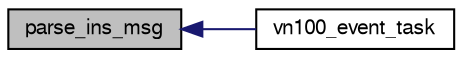 digraph "parse_ins_msg"
{
  edge [fontname="FreeSans",fontsize="10",labelfontname="FreeSans",labelfontsize="10"];
  node [fontname="FreeSans",fontsize="10",shape=record];
  rankdir="LR";
  Node1 [label="parse_ins_msg",height=0.2,width=0.4,color="black", fillcolor="grey75", style="filled", fontcolor="black"];
  Node1 -> Node2 [dir="back",color="midnightblue",fontsize="10",style="solid",fontname="FreeSans"];
  Node2 [label="vn100_event_task",height=0.2,width=0.4,color="black", fillcolor="white", style="filled",URL="$ins__vn100_8h.html#a579de7597d4a8e23e8577ca9745c385d"];
}
